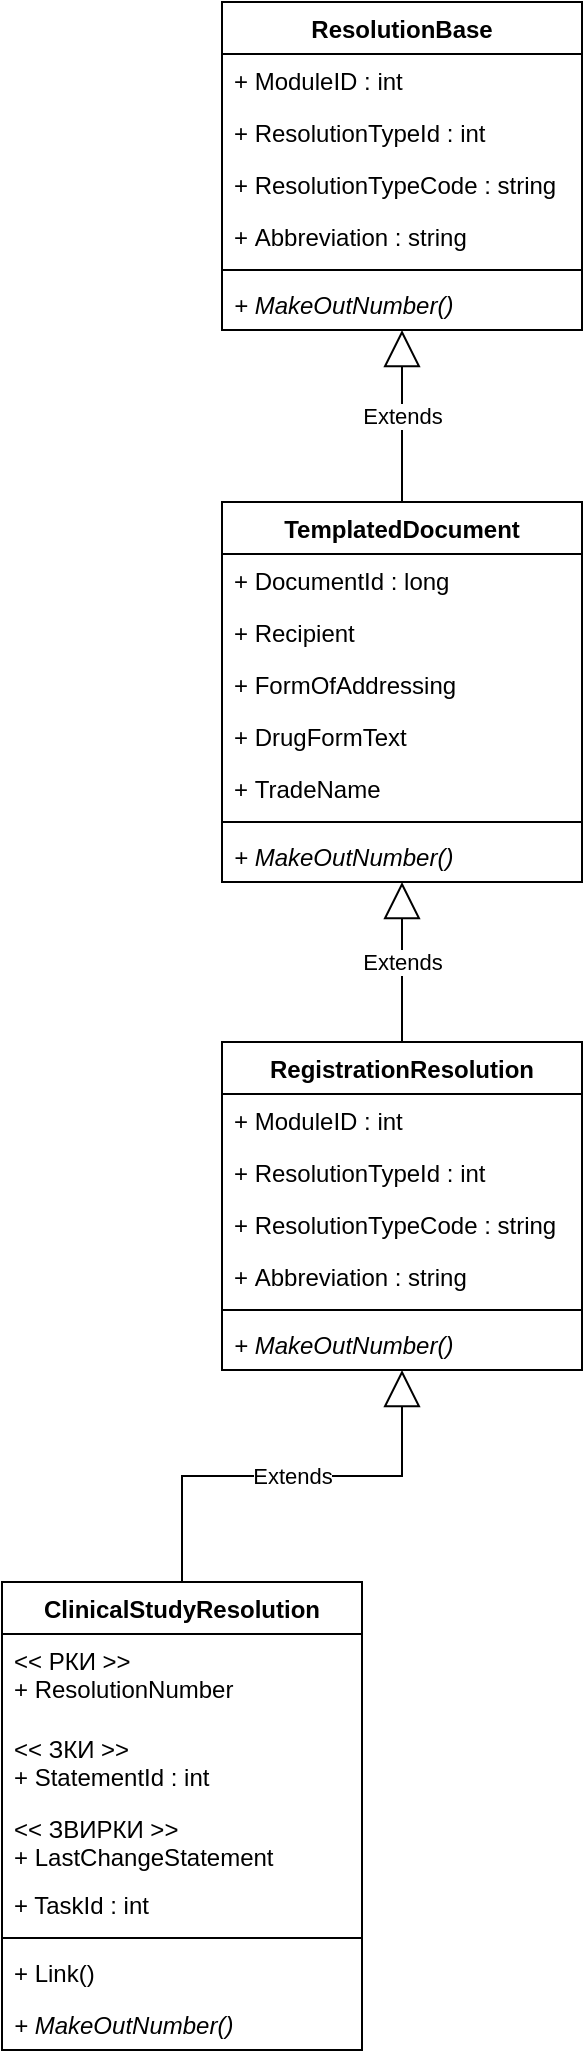 <mxfile version="20.6.0" type="github">
  <diagram id="jpaH01QrrNPYKbs0xLTw" name="Страница 1">
    <mxGraphModel dx="1233" dy="1970" grid="1" gridSize="10" guides="1" tooltips="1" connect="1" arrows="1" fold="1" page="1" pageScale="1" pageWidth="827" pageHeight="1169" math="0" shadow="0">
      <root>
        <mxCell id="0" />
        <mxCell id="1" parent="0" />
        <mxCell id="X-IGHEl8Y6HBOu0wFlwu-5" value="RegistrationResolution" style="swimlane;fontStyle=1;align=center;verticalAlign=top;childLayout=stackLayout;horizontal=1;startSize=26;horizontalStack=0;resizeParent=1;resizeParentMax=0;resizeLast=0;collapsible=1;marginBottom=0;" vertex="1" parent="1">
          <mxGeometry x="330" y="370" width="180" height="164" as="geometry" />
        </mxCell>
        <mxCell id="X-IGHEl8Y6HBOu0wFlwu-6" value="+ ModuleID : int" style="text;strokeColor=none;fillColor=none;align=left;verticalAlign=top;spacingLeft=4;spacingRight=4;overflow=hidden;rotatable=0;points=[[0,0.5],[1,0.5]];portConstraint=eastwest;" vertex="1" parent="X-IGHEl8Y6HBOu0wFlwu-5">
          <mxGeometry y="26" width="180" height="26" as="geometry" />
        </mxCell>
        <mxCell id="X-IGHEl8Y6HBOu0wFlwu-11" value="+ ResolutionTypeId : int" style="text;strokeColor=none;fillColor=none;align=left;verticalAlign=top;spacingLeft=4;spacingRight=4;overflow=hidden;rotatable=0;points=[[0,0.5],[1,0.5]];portConstraint=eastwest;" vertex="1" parent="X-IGHEl8Y6HBOu0wFlwu-5">
          <mxGeometry y="52" width="180" height="26" as="geometry" />
        </mxCell>
        <mxCell id="X-IGHEl8Y6HBOu0wFlwu-9" value="+ ResolutionTypeCode : string" style="text;strokeColor=none;fillColor=none;align=left;verticalAlign=top;spacingLeft=4;spacingRight=4;overflow=hidden;rotatable=0;points=[[0,0.5],[1,0.5]];portConstraint=eastwest;" vertex="1" parent="X-IGHEl8Y6HBOu0wFlwu-5">
          <mxGeometry y="78" width="180" height="26" as="geometry" />
        </mxCell>
        <mxCell id="X-IGHEl8Y6HBOu0wFlwu-20" value="+ Abbreviation : string" style="text;strokeColor=none;fillColor=none;align=left;verticalAlign=top;spacingLeft=4;spacingRight=4;overflow=hidden;rotatable=0;points=[[0,0.5],[1,0.5]];portConstraint=eastwest;" vertex="1" parent="X-IGHEl8Y6HBOu0wFlwu-5">
          <mxGeometry y="104" width="180" height="26" as="geometry" />
        </mxCell>
        <mxCell id="X-IGHEl8Y6HBOu0wFlwu-7" value="" style="line;strokeWidth=1;fillColor=none;align=left;verticalAlign=middle;spacingTop=-1;spacingLeft=3;spacingRight=3;rotatable=0;labelPosition=right;points=[];portConstraint=eastwest;strokeColor=inherit;" vertex="1" parent="X-IGHEl8Y6HBOu0wFlwu-5">
          <mxGeometry y="130" width="180" height="8" as="geometry" />
        </mxCell>
        <mxCell id="X-IGHEl8Y6HBOu0wFlwu-8" value="+ MakeOutNumber()" style="text;strokeColor=none;fillColor=none;align=left;verticalAlign=top;spacingLeft=4;spacingRight=4;overflow=hidden;rotatable=0;points=[[0,0.5],[1,0.5]];portConstraint=eastwest;fontStyle=2" vertex="1" parent="X-IGHEl8Y6HBOu0wFlwu-5">
          <mxGeometry y="138" width="180" height="26" as="geometry" />
        </mxCell>
        <mxCell id="X-IGHEl8Y6HBOu0wFlwu-13" value="ClinicalStudyResolution" style="swimlane;fontStyle=1;align=center;verticalAlign=top;childLayout=stackLayout;horizontal=1;startSize=26;horizontalStack=0;resizeParent=1;resizeParentMax=0;resizeLast=0;collapsible=1;marginBottom=0;" vertex="1" parent="1">
          <mxGeometry x="220" y="640" width="180" height="234" as="geometry" />
        </mxCell>
        <mxCell id="X-IGHEl8Y6HBOu0wFlwu-14" value="&lt;&lt; РКИ &gt;&gt;&#xa;+ ResolutionNumber" style="text;strokeColor=none;fillColor=none;align=left;verticalAlign=top;spacingLeft=4;spacingRight=4;overflow=hidden;rotatable=0;points=[[0,0.5],[1,0.5]];portConstraint=eastwest;" vertex="1" parent="X-IGHEl8Y6HBOu0wFlwu-13">
          <mxGeometry y="26" width="180" height="44" as="geometry" />
        </mxCell>
        <mxCell id="X-IGHEl8Y6HBOu0wFlwu-12" value="&lt;&lt; ЗКИ &gt;&gt;&#xa;+ StatementId : int" style="text;strokeColor=none;fillColor=none;align=left;verticalAlign=top;spacingLeft=4;spacingRight=4;overflow=hidden;rotatable=0;points=[[0,0.5],[1,0.5]];portConstraint=eastwest;" vertex="1" parent="X-IGHEl8Y6HBOu0wFlwu-13">
          <mxGeometry y="70" width="180" height="40" as="geometry" />
        </mxCell>
        <mxCell id="X-IGHEl8Y6HBOu0wFlwu-10" value="&lt;&lt; ЗВИРКИ &gt;&gt;&#xa;+ LastChangeStatement" style="text;strokeColor=none;fillColor=none;align=left;verticalAlign=top;spacingLeft=4;spacingRight=4;overflow=hidden;rotatable=0;points=[[0,0.5],[1,0.5]];portConstraint=eastwest;" vertex="1" parent="X-IGHEl8Y6HBOu0wFlwu-13">
          <mxGeometry y="110" width="180" height="38" as="geometry" />
        </mxCell>
        <mxCell id="X-IGHEl8Y6HBOu0wFlwu-15" value="+ TaskId : int" style="text;strokeColor=none;fillColor=none;align=left;verticalAlign=top;spacingLeft=4;spacingRight=4;overflow=hidden;rotatable=0;points=[[0,0.5],[1,0.5]];portConstraint=eastwest;" vertex="1" parent="X-IGHEl8Y6HBOu0wFlwu-13">
          <mxGeometry y="148" width="180" height="26" as="geometry" />
        </mxCell>
        <mxCell id="X-IGHEl8Y6HBOu0wFlwu-17" value="" style="line;strokeWidth=1;fillColor=none;align=left;verticalAlign=middle;spacingTop=-1;spacingLeft=3;spacingRight=3;rotatable=0;labelPosition=right;points=[];portConstraint=eastwest;strokeColor=inherit;" vertex="1" parent="X-IGHEl8Y6HBOu0wFlwu-13">
          <mxGeometry y="174" width="180" height="8" as="geometry" />
        </mxCell>
        <mxCell id="X-IGHEl8Y6HBOu0wFlwu-18" value="+ Link()" style="text;strokeColor=none;fillColor=none;align=left;verticalAlign=top;spacingLeft=4;spacingRight=4;overflow=hidden;rotatable=0;points=[[0,0.5],[1,0.5]];portConstraint=eastwest;" vertex="1" parent="X-IGHEl8Y6HBOu0wFlwu-13">
          <mxGeometry y="182" width="180" height="26" as="geometry" />
        </mxCell>
        <mxCell id="X-IGHEl8Y6HBOu0wFlwu-16" value="+ MakeOutNumber()" style="text;strokeColor=none;fillColor=none;align=left;verticalAlign=top;spacingLeft=4;spacingRight=4;overflow=hidden;rotatable=0;points=[[0,0.5],[1,0.5]];portConstraint=eastwest;fontStyle=2" vertex="1" parent="X-IGHEl8Y6HBOu0wFlwu-13">
          <mxGeometry y="208" width="180" height="26" as="geometry" />
        </mxCell>
        <mxCell id="X-IGHEl8Y6HBOu0wFlwu-19" value="Extends" style="endArrow=block;endSize=16;endFill=0;html=1;rounded=0;fontSize=11;edgeStyle=orthogonalEdgeStyle;" edge="1" parent="1" source="X-IGHEl8Y6HBOu0wFlwu-13" target="X-IGHEl8Y6HBOu0wFlwu-5">
          <mxGeometry width="160" relative="1" as="geometry">
            <mxPoint x="240" y="610" as="sourcePoint" />
            <mxPoint x="400" y="610" as="targetPoint" />
          </mxGeometry>
        </mxCell>
        <mxCell id="X-IGHEl8Y6HBOu0wFlwu-21" value="TemplatedDocument" style="swimlane;fontStyle=1;align=center;verticalAlign=top;childLayout=stackLayout;horizontal=1;startSize=26;horizontalStack=0;resizeParent=1;resizeParentMax=0;resizeLast=0;collapsible=1;marginBottom=0;" vertex="1" parent="1">
          <mxGeometry x="330" y="100" width="180" height="190" as="geometry" />
        </mxCell>
        <mxCell id="X-IGHEl8Y6HBOu0wFlwu-22" value="+ DocumentId : long" style="text;strokeColor=none;fillColor=none;align=left;verticalAlign=top;spacingLeft=4;spacingRight=4;overflow=hidden;rotatable=0;points=[[0,0.5],[1,0.5]];portConstraint=eastwest;" vertex="1" parent="X-IGHEl8Y6HBOu0wFlwu-21">
          <mxGeometry y="26" width="180" height="26" as="geometry" />
        </mxCell>
        <mxCell id="X-IGHEl8Y6HBOu0wFlwu-23" value="+ Recipient" style="text;strokeColor=none;fillColor=none;align=left;verticalAlign=top;spacingLeft=4;spacingRight=4;overflow=hidden;rotatable=0;points=[[0,0.5],[1,0.5]];portConstraint=eastwest;" vertex="1" parent="X-IGHEl8Y6HBOu0wFlwu-21">
          <mxGeometry y="52" width="180" height="26" as="geometry" />
        </mxCell>
        <mxCell id="X-IGHEl8Y6HBOu0wFlwu-24" value="+ FormOfAddressing" style="text;strokeColor=none;fillColor=none;align=left;verticalAlign=top;spacingLeft=4;spacingRight=4;overflow=hidden;rotatable=0;points=[[0,0.5],[1,0.5]];portConstraint=eastwest;" vertex="1" parent="X-IGHEl8Y6HBOu0wFlwu-21">
          <mxGeometry y="78" width="180" height="26" as="geometry" />
        </mxCell>
        <mxCell id="X-IGHEl8Y6HBOu0wFlwu-25" value="+ DrugFormText" style="text;strokeColor=none;fillColor=none;align=left;verticalAlign=top;spacingLeft=4;spacingRight=4;overflow=hidden;rotatable=0;points=[[0,0.5],[1,0.5]];portConstraint=eastwest;" vertex="1" parent="X-IGHEl8Y6HBOu0wFlwu-21">
          <mxGeometry y="104" width="180" height="26" as="geometry" />
        </mxCell>
        <mxCell id="X-IGHEl8Y6HBOu0wFlwu-38" value="+ TradeName" style="text;strokeColor=none;fillColor=none;align=left;verticalAlign=top;spacingLeft=4;spacingRight=4;overflow=hidden;rotatable=0;points=[[0,0.5],[1,0.5]];portConstraint=eastwest;" vertex="1" parent="X-IGHEl8Y6HBOu0wFlwu-21">
          <mxGeometry y="130" width="180" height="26" as="geometry" />
        </mxCell>
        <mxCell id="X-IGHEl8Y6HBOu0wFlwu-26" value="" style="line;strokeWidth=1;fillColor=none;align=left;verticalAlign=middle;spacingTop=-1;spacingLeft=3;spacingRight=3;rotatable=0;labelPosition=right;points=[];portConstraint=eastwest;strokeColor=inherit;" vertex="1" parent="X-IGHEl8Y6HBOu0wFlwu-21">
          <mxGeometry y="156" width="180" height="8" as="geometry" />
        </mxCell>
        <mxCell id="X-IGHEl8Y6HBOu0wFlwu-27" value="+ MakeOutNumber()" style="text;strokeColor=none;fillColor=none;align=left;verticalAlign=top;spacingLeft=4;spacingRight=4;overflow=hidden;rotatable=0;points=[[0,0.5],[1,0.5]];portConstraint=eastwest;fontStyle=2" vertex="1" parent="X-IGHEl8Y6HBOu0wFlwu-21">
          <mxGeometry y="164" width="180" height="26" as="geometry" />
        </mxCell>
        <mxCell id="X-IGHEl8Y6HBOu0wFlwu-28" value="Extends" style="endArrow=block;endSize=16;endFill=0;html=1;rounded=0;fontSize=11;edgeStyle=orthogonalEdgeStyle;" edge="1" parent="1" source="X-IGHEl8Y6HBOu0wFlwu-5" target="X-IGHEl8Y6HBOu0wFlwu-21">
          <mxGeometry width="160" relative="1" as="geometry">
            <mxPoint x="320" y="650" as="sourcePoint" />
            <mxPoint x="430" y="544" as="targetPoint" />
          </mxGeometry>
        </mxCell>
        <mxCell id="X-IGHEl8Y6HBOu0wFlwu-29" value="ResolutionBase" style="swimlane;fontStyle=1;align=center;verticalAlign=top;childLayout=stackLayout;horizontal=1;startSize=26;horizontalStack=0;resizeParent=1;resizeParentMax=0;resizeLast=0;collapsible=1;marginBottom=0;" vertex="1" parent="1">
          <mxGeometry x="330" y="-150" width="180" height="164" as="geometry" />
        </mxCell>
        <mxCell id="X-IGHEl8Y6HBOu0wFlwu-30" value="+ ModuleID : int" style="text;strokeColor=none;fillColor=none;align=left;verticalAlign=top;spacingLeft=4;spacingRight=4;overflow=hidden;rotatable=0;points=[[0,0.5],[1,0.5]];portConstraint=eastwest;" vertex="1" parent="X-IGHEl8Y6HBOu0wFlwu-29">
          <mxGeometry y="26" width="180" height="26" as="geometry" />
        </mxCell>
        <mxCell id="X-IGHEl8Y6HBOu0wFlwu-31" value="+ ResolutionTypeId : int" style="text;strokeColor=none;fillColor=none;align=left;verticalAlign=top;spacingLeft=4;spacingRight=4;overflow=hidden;rotatable=0;points=[[0,0.5],[1,0.5]];portConstraint=eastwest;" vertex="1" parent="X-IGHEl8Y6HBOu0wFlwu-29">
          <mxGeometry y="52" width="180" height="26" as="geometry" />
        </mxCell>
        <mxCell id="X-IGHEl8Y6HBOu0wFlwu-32" value="+ ResolutionTypeCode : string" style="text;strokeColor=none;fillColor=none;align=left;verticalAlign=top;spacingLeft=4;spacingRight=4;overflow=hidden;rotatable=0;points=[[0,0.5],[1,0.5]];portConstraint=eastwest;" vertex="1" parent="X-IGHEl8Y6HBOu0wFlwu-29">
          <mxGeometry y="78" width="180" height="26" as="geometry" />
        </mxCell>
        <mxCell id="X-IGHEl8Y6HBOu0wFlwu-33" value="+ Abbreviation : string" style="text;strokeColor=none;fillColor=none;align=left;verticalAlign=top;spacingLeft=4;spacingRight=4;overflow=hidden;rotatable=0;points=[[0,0.5],[1,0.5]];portConstraint=eastwest;" vertex="1" parent="X-IGHEl8Y6HBOu0wFlwu-29">
          <mxGeometry y="104" width="180" height="26" as="geometry" />
        </mxCell>
        <mxCell id="X-IGHEl8Y6HBOu0wFlwu-34" value="" style="line;strokeWidth=1;fillColor=none;align=left;verticalAlign=middle;spacingTop=-1;spacingLeft=3;spacingRight=3;rotatable=0;labelPosition=right;points=[];portConstraint=eastwest;strokeColor=inherit;" vertex="1" parent="X-IGHEl8Y6HBOu0wFlwu-29">
          <mxGeometry y="130" width="180" height="8" as="geometry" />
        </mxCell>
        <mxCell id="X-IGHEl8Y6HBOu0wFlwu-35" value="+ MakeOutNumber()" style="text;strokeColor=none;fillColor=none;align=left;verticalAlign=top;spacingLeft=4;spacingRight=4;overflow=hidden;rotatable=0;points=[[0,0.5],[1,0.5]];portConstraint=eastwest;fontStyle=2" vertex="1" parent="X-IGHEl8Y6HBOu0wFlwu-29">
          <mxGeometry y="138" width="180" height="26" as="geometry" />
        </mxCell>
        <mxCell id="X-IGHEl8Y6HBOu0wFlwu-36" value="Extends" style="endArrow=block;endSize=16;endFill=0;html=1;rounded=0;fontSize=11;edgeStyle=orthogonalEdgeStyle;" edge="1" parent="1" source="X-IGHEl8Y6HBOu0wFlwu-21" target="X-IGHEl8Y6HBOu0wFlwu-29">
          <mxGeometry width="160" relative="1" as="geometry">
            <mxPoint x="430" y="380" as="sourcePoint" />
            <mxPoint x="430" y="274" as="targetPoint" />
          </mxGeometry>
        </mxCell>
      </root>
    </mxGraphModel>
  </diagram>
</mxfile>
